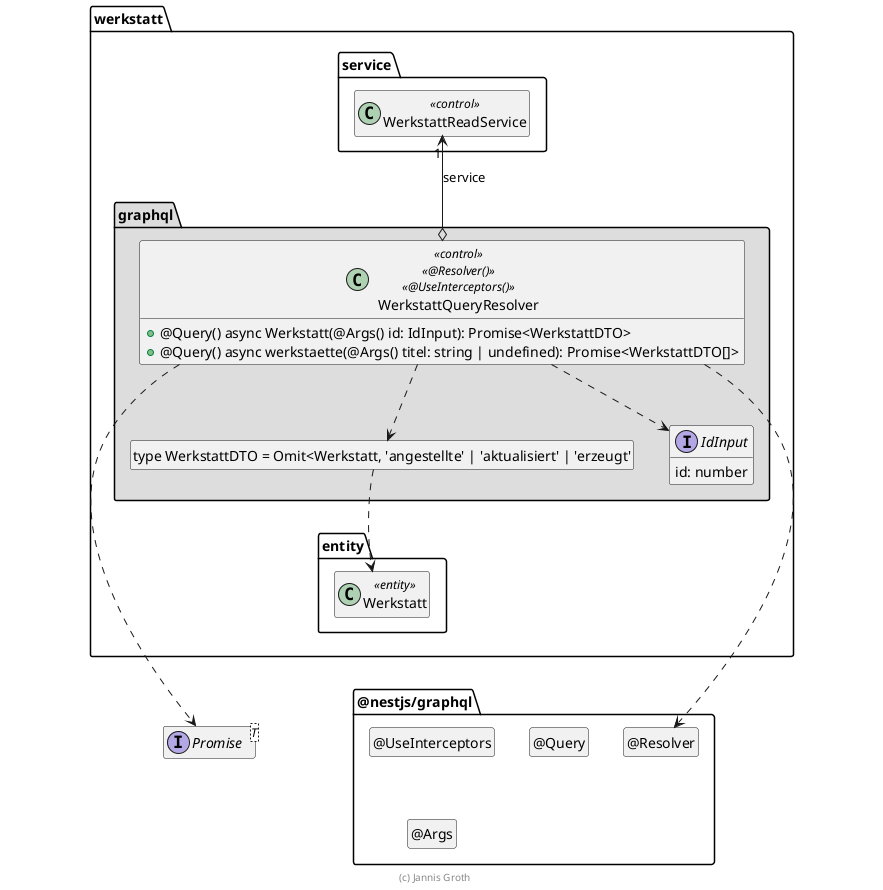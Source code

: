 @startuml Controller-Klasse

interface Promise<T>

package @nestjs/graphql {
  class "@Resolver" as Resolver
  hide Resolver circle

  class "@UseInterceptors" as UseInterceptors
  hide UseInterceptors circle

  class "@Query" as Query
  hide Query circle

  class "@Args" as Args
  hide Args circle

  Resolver .left[hidden].> Promise
}

package werkstatt {
  package entity {
    class Werkstatt <<entity>>
  }

  package service {
    class WerkstattReadService << control >>
  }

  package graphql #DDDDDD {
    class "type WerkstattDTO = Omit<Werkstatt, 'angestellte' | 'aktualisiert' | 'erzeugt'" as WerkstattDTO
    hide WerkstattDTO circle

    interface IdInput {
        id: number
    }

    class WerkstattQueryResolver << control >> << @Resolver() >> << @UseInterceptors() >> {
      + @Query() async Werkstatt(@Args() id: IdInput): Promise<WerkstattDTO>
      + @Query() async werkstaette(@Args() titel: string | undefined): Promise<WerkstattDTO[]>
    }

    WerkstattQueryResolver o-up-> "1" WerkstattReadService : service
    WerkstattQueryResolver ..> WerkstattDTO
    WerkstattQueryResolver ..> IdInput
    WerkstattDTO ..> Werkstatt
    WerkstattQueryResolver ..> Resolver

    WerkstattQueryResolver ..> Promise

    WerkstattDTO .[hidden].> Werkstatt
    Werkstatt .[hidden].> Promise
    WerkstattReadService .[hidden].> Promise
    Werkstatt .[hidden].> Resolver
    WerkstattReadService .[hidden].> Resolver
  }
}

hide empty members

footer (c) Jannis Groth

@enduml
